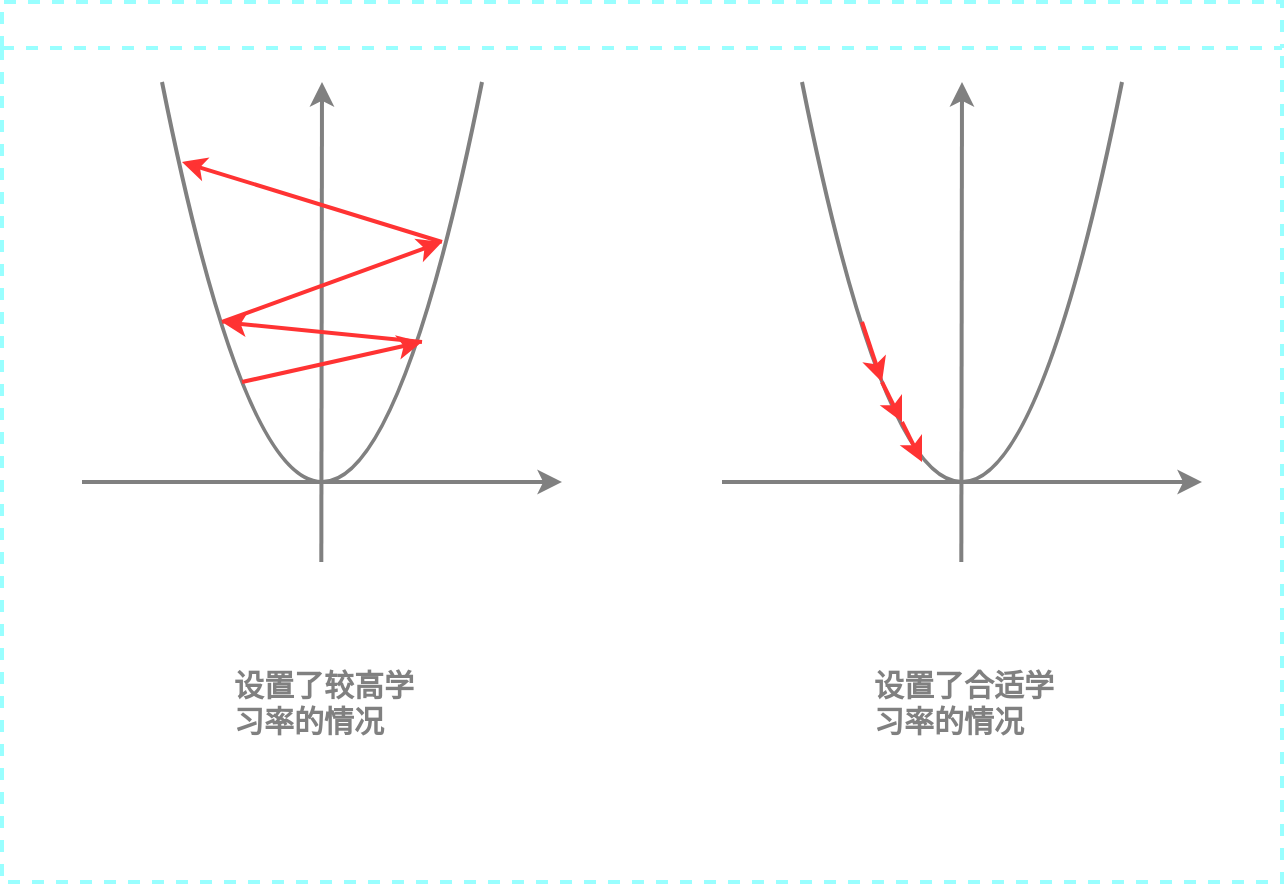 <mxfile>
    <diagram id="Zk6yQUMpaAom-31z0v0x" name="学习率">
        <mxGraphModel dx="898" dy="478" grid="1" gridSize="10" guides="1" tooltips="1" connect="1" arrows="1" fold="1" page="1" pageScale="1" pageWidth="827" pageHeight="1169" math="1" shadow="0">
            <root>
                <mxCell id="0"/>
                <mxCell id="1" parent="0"/>
                <mxCell id="S3y5FlrcWzzD0M4coy2o-1" value="" style="swimlane;whiteSpace=wrap;html=1;fontColor=#808080;dashed=1;strokeColor=#99FFFF;strokeWidth=2;fillColor=none;" vertex="1" parent="1">
                    <mxGeometry x="80" y="160" width="640" height="440" as="geometry"/>
                </mxCell>
                <mxCell id="S3y5FlrcWzzD0M4coy2o-9" value="" style="group" vertex="1" connectable="0" parent="S3y5FlrcWzzD0M4coy2o-1">
                    <mxGeometry x="40" y="40" width="240" height="400" as="geometry"/>
                </mxCell>
                <mxCell id="S3y5FlrcWzzD0M4coy2o-2" value="" style="endArrow=classic;html=1;fontColor=#808080;strokeColor=#808080;strokeWidth=2;" edge="1" parent="S3y5FlrcWzzD0M4coy2o-9">
                    <mxGeometry width="50" height="50" relative="1" as="geometry">
                        <mxPoint y="200" as="sourcePoint"/>
                        <mxPoint x="240" y="200" as="targetPoint"/>
                    </mxGeometry>
                </mxCell>
                <mxCell id="S3y5FlrcWzzD0M4coy2o-3" value="" style="endArrow=none;html=1;strokeColor=#808080;strokeWidth=2;fontColor=#808080;elbow=vertical;curved=1;" edge="1" parent="S3y5FlrcWzzD0M4coy2o-9">
                    <mxGeometry width="50" height="50" relative="1" as="geometry">
                        <mxPoint x="40" as="sourcePoint"/>
                        <mxPoint x="200" as="targetPoint"/>
                        <Array as="points">
                            <mxPoint x="120" y="400"/>
                        </Array>
                    </mxGeometry>
                </mxCell>
                <mxCell id="S3y5FlrcWzzD0M4coy2o-4" value="" style="endArrow=classic;html=1;strokeColor=#808080;strokeWidth=2;fontColor=#808080;" edge="1" parent="S3y5FlrcWzzD0M4coy2o-9">
                    <mxGeometry width="50" height="50" relative="1" as="geometry">
                        <mxPoint x="119.66" y="240" as="sourcePoint"/>
                        <mxPoint x="120" as="targetPoint"/>
                    </mxGeometry>
                </mxCell>
                <mxCell id="S3y5FlrcWzzD0M4coy2o-15" value="" style="endArrow=classic;html=1;rounded=0;strokeColor=#FF3333;strokeWidth=2;elbow=vertical;" edge="1" parent="S3y5FlrcWzzD0M4coy2o-9">
                    <mxGeometry width="50" height="50" relative="1" as="geometry">
                        <mxPoint x="80" y="150" as="sourcePoint"/>
                        <mxPoint x="170" y="130" as="targetPoint"/>
                    </mxGeometry>
                </mxCell>
                <mxCell id="S3y5FlrcWzzD0M4coy2o-16" value="" style="endArrow=classic;html=1;rounded=0;strokeColor=#FF3333;strokeWidth=2;elbow=vertical;" edge="1" parent="S3y5FlrcWzzD0M4coy2o-9">
                    <mxGeometry width="50" height="50" relative="1" as="geometry">
                        <mxPoint x="170" y="130" as="sourcePoint"/>
                        <mxPoint x="70" y="120" as="targetPoint"/>
                    </mxGeometry>
                </mxCell>
                <mxCell id="S3y5FlrcWzzD0M4coy2o-17" value="" style="endArrow=classic;html=1;rounded=0;strokeColor=#FF3333;strokeWidth=2;elbow=vertical;" edge="1" parent="S3y5FlrcWzzD0M4coy2o-9">
                    <mxGeometry width="50" height="50" relative="1" as="geometry">
                        <mxPoint x="70" y="120" as="sourcePoint"/>
                        <mxPoint x="180" y="80" as="targetPoint"/>
                    </mxGeometry>
                </mxCell>
                <mxCell id="S3y5FlrcWzzD0M4coy2o-18" value="" style="endArrow=classic;html=1;rounded=0;strokeColor=#FF3333;strokeWidth=2;elbow=vertical;" edge="1" parent="S3y5FlrcWzzD0M4coy2o-9">
                    <mxGeometry width="50" height="50" relative="1" as="geometry">
                        <mxPoint x="180" y="80" as="sourcePoint"/>
                        <mxPoint x="50" y="40" as="targetPoint"/>
                    </mxGeometry>
                </mxCell>
                <mxCell id="S3y5FlrcWzzD0M4coy2o-22" value="设置了较高学习率的情况" style="text;strokeColor=none;fillColor=none;align=left;verticalAlign=middle;spacingLeft=4;spacingRight=4;overflow=hidden;points=[[0,0.5],[1,0.5]];portConstraint=eastwest;rotatable=0;whiteSpace=wrap;html=1;strokeWidth=1;fontSize=15;fontColor=#808080;fontStyle=1" vertex="1" parent="S3y5FlrcWzzD0M4coy2o-9">
                    <mxGeometry x="70" y="270" width="100" height="80" as="geometry"/>
                </mxCell>
                <mxCell id="S3y5FlrcWzzD0M4coy2o-11" value="" style="group" vertex="1" connectable="0" parent="1">
                    <mxGeometry x="440" y="200" width="240" height="400" as="geometry"/>
                </mxCell>
                <mxCell id="S3y5FlrcWzzD0M4coy2o-12" value="" style="endArrow=classic;html=1;fontColor=#808080;strokeColor=#808080;strokeWidth=2;" edge="1" parent="S3y5FlrcWzzD0M4coy2o-11">
                    <mxGeometry width="50" height="50" relative="1" as="geometry">
                        <mxPoint y="200" as="sourcePoint"/>
                        <mxPoint x="240" y="200" as="targetPoint"/>
                    </mxGeometry>
                </mxCell>
                <mxCell id="S3y5FlrcWzzD0M4coy2o-13" value="" style="endArrow=none;html=1;strokeColor=#808080;strokeWidth=2;fontColor=#808080;elbow=vertical;curved=1;" edge="1" parent="S3y5FlrcWzzD0M4coy2o-11">
                    <mxGeometry width="50" height="50" relative="1" as="geometry">
                        <mxPoint x="40" as="sourcePoint"/>
                        <mxPoint x="200" as="targetPoint"/>
                        <Array as="points">
                            <mxPoint x="120" y="400"/>
                        </Array>
                    </mxGeometry>
                </mxCell>
                <mxCell id="S3y5FlrcWzzD0M4coy2o-14" value="" style="endArrow=classic;html=1;strokeColor=#808080;strokeWidth=2;fontColor=#808080;" edge="1" parent="S3y5FlrcWzzD0M4coy2o-11">
                    <mxGeometry width="50" height="50" relative="1" as="geometry">
                        <mxPoint x="119.66" y="240" as="sourcePoint"/>
                        <mxPoint x="120" as="targetPoint"/>
                    </mxGeometry>
                </mxCell>
                <mxCell id="S3y5FlrcWzzD0M4coy2o-19" value="" style="endArrow=classic;html=1;rounded=0;strokeColor=#FF3333;strokeWidth=2;elbow=vertical;" edge="1" parent="S3y5FlrcWzzD0M4coy2o-11">
                    <mxGeometry width="50" height="50" relative="1" as="geometry">
                        <mxPoint x="70" y="120" as="sourcePoint"/>
                        <mxPoint x="80" y="150" as="targetPoint"/>
                    </mxGeometry>
                </mxCell>
                <mxCell id="S3y5FlrcWzzD0M4coy2o-20" value="" style="endArrow=classic;html=1;rounded=0;strokeColor=#FF3333;strokeWidth=2;elbow=vertical;" edge="1" parent="S3y5FlrcWzzD0M4coy2o-11">
                    <mxGeometry width="50" height="50" relative="1" as="geometry">
                        <mxPoint x="80" y="150" as="sourcePoint"/>
                        <mxPoint x="90" y="170" as="targetPoint"/>
                    </mxGeometry>
                </mxCell>
                <mxCell id="S3y5FlrcWzzD0M4coy2o-21" value="" style="endArrow=classic;html=1;rounded=0;strokeColor=#FF3333;strokeWidth=2;elbow=vertical;" edge="1" parent="S3y5FlrcWzzD0M4coy2o-11">
                    <mxGeometry width="50" height="50" relative="1" as="geometry">
                        <mxPoint x="90" y="170" as="sourcePoint"/>
                        <mxPoint x="100" y="190" as="targetPoint"/>
                    </mxGeometry>
                </mxCell>
                <mxCell id="S3y5FlrcWzzD0M4coy2o-23" value="设置了合适学习率的情况" style="text;strokeColor=none;fillColor=none;align=left;verticalAlign=middle;spacingLeft=4;spacingRight=4;overflow=hidden;points=[[0,0.5],[1,0.5]];portConstraint=eastwest;rotatable=0;whiteSpace=wrap;html=1;strokeWidth=1;fontSize=15;fontColor=#808080;fontStyle=1" vertex="1" parent="S3y5FlrcWzzD0M4coy2o-11">
                    <mxGeometry x="70" y="270" width="100" height="80" as="geometry"/>
                </mxCell>
            </root>
        </mxGraphModel>
    </diagram>
    <diagram id="idB0SZCAzWGbATGg7l9t" name="y=x*x">
        <mxGraphModel dx="743" dy="396" grid="1" gridSize="10" guides="1" tooltips="1" connect="1" arrows="1" fold="1" page="1" pageScale="1" pageWidth="827" pageHeight="1169" math="1" shadow="0">
            <root>
                <mxCell id="0"/>
                <mxCell id="1" parent="0"/>
                <mxCell id="2VwTlzxWkHOZ0hE8vHZl-1" value="" style="swimlane;whiteSpace=wrap;html=1;fontColor=#808080;dashed=1;strokeColor=#99FFFF;strokeWidth=2;fillColor=none;" parent="1" vertex="1">
                    <mxGeometry x="80" y="160" width="320" height="220" as="geometry"/>
                </mxCell>
                <mxCell id="2VwTlzxWkHOZ0hE8vHZl-2" value="" style="endArrow=classic;html=1;fontColor=#808080;strokeColor=#808080;strokeWidth=2;" parent="2VwTlzxWkHOZ0hE8vHZl-1" edge="1">
                    <mxGeometry width="50" height="50" relative="1" as="geometry">
                        <mxPoint x="40" y="160" as="sourcePoint"/>
                        <mxPoint x="280" y="160" as="targetPoint"/>
                    </mxGeometry>
                </mxCell>
                <mxCell id="2VwTlzxWkHOZ0hE8vHZl-4" value="" style="endArrow=none;html=1;strokeColor=#808080;strokeWidth=2;fontColor=#808080;elbow=vertical;curved=1;" parent="2VwTlzxWkHOZ0hE8vHZl-1" edge="1">
                    <mxGeometry width="50" height="50" relative="1" as="geometry">
                        <mxPoint x="80" y="60" as="sourcePoint"/>
                        <mxPoint x="240" y="60" as="targetPoint"/>
                        <Array as="points">
                            <mxPoint x="160" y="260"/>
                        </Array>
                    </mxGeometry>
                </mxCell>
                <mxCell id="2VwTlzxWkHOZ0hE8vHZl-3" value="" style="endArrow=classic;html=1;strokeColor=#808080;strokeWidth=2;fontColor=#808080;" parent="2VwTlzxWkHOZ0hE8vHZl-1" edge="1">
                    <mxGeometry width="50" height="50" relative="1" as="geometry">
                        <mxPoint x="159.5" y="200" as="sourcePoint"/>
                        <mxPoint x="159.5" y="40" as="targetPoint"/>
                    </mxGeometry>
                </mxCell>
                <mxCell id="5" value="" style="endArrow=none;html=1;rounded=0;strokeColor=#FF3333;elbow=vertical;endFill=0;strokeWidth=2;" edge="1" parent="2VwTlzxWkHOZ0hE8vHZl-1">
                    <mxGeometry width="50" height="50" relative="1" as="geometry">
                        <mxPoint x="250" y="40" as="sourcePoint"/>
                        <mxPoint x="180" y="190" as="targetPoint"/>
                    </mxGeometry>
                </mxCell>
                <mxCell id="3" value="" style="endArrow=none;html=1;fillColor=#008a00;strokeColor=#007FFF;edgeStyle=elbowEdgeStyle;elbow=vertical;rounded=0;strokeWidth=2;" edge="1" parent="2VwTlzxWkHOZ0hE8vHZl-1">
                    <mxGeometry width="50" height="50" relative="1" as="geometry">
                        <mxPoint x="230" y="160" as="sourcePoint"/>
                        <mxPoint x="160" y="80" as="targetPoint"/>
                        <Array as="points">
                            <mxPoint x="200" y="80"/>
                        </Array>
                    </mxGeometry>
                </mxCell>
            </root>
        </mxGraphModel>
    </diagram>
    <diagram id="yr7uuZneJjBzKifqS-zb" name="relu">
        <mxGraphModel dx="1077" dy="574" grid="1" gridSize="10" guides="1" tooltips="1" connect="1" arrows="1" fold="1" page="1" pageScale="1" pageWidth="827" pageHeight="1169" math="0" shadow="0">
            <root>
                <mxCell id="0"/>
                <mxCell id="1" parent="0"/>
                <mxCell id="jQyrwwMAxcOkFicoT2TN-4" value="Relu" style="swimlane;whiteSpace=wrap;html=1;fillColor=none;strokeColor=#99FFFF;strokeWidth=2;dashed=1;fontColor=#808080;" parent="1" vertex="1">
                    <mxGeometry x="150" y="120" width="260" height="220" as="geometry"/>
                </mxCell>
                <mxCell id="jQyrwwMAxcOkFicoT2TN-1" value="" style="endArrow=classic;html=1;strokeColor=#808080;strokeWidth=3;" parent="jQyrwwMAxcOkFicoT2TN-4" edge="1">
                    <mxGeometry width="50" height="50" relative="1" as="geometry">
                        <mxPoint x="30" y="120" as="sourcePoint"/>
                        <mxPoint x="230" y="120" as="targetPoint"/>
                    </mxGeometry>
                </mxCell>
                <mxCell id="jQyrwwMAxcOkFicoT2TN-3" value="" style="endArrow=classic;html=1;strokeColor=#808080;strokeWidth=3;" parent="jQyrwwMAxcOkFicoT2TN-4" edge="1">
                    <mxGeometry width="50" height="50" relative="1" as="geometry">
                        <mxPoint x="130" y="200" as="sourcePoint"/>
                        <mxPoint x="130" y="40" as="targetPoint"/>
                    </mxGeometry>
                </mxCell>
                <mxCell id="jQyrwwMAxcOkFicoT2TN-5" value="" style="endArrow=none;html=1;strokeColor=#001DBC;strokeWidth=3;fillColor=#0050ef;jumpSize=6;" parent="jQyrwwMAxcOkFicoT2TN-4" edge="1">
                    <mxGeometry width="50" height="50" relative="1" as="geometry">
                        <mxPoint x="50" y="120" as="sourcePoint"/>
                        <mxPoint x="210" y="40" as="targetPoint"/>
                        <Array as="points">
                            <mxPoint x="130" y="120"/>
                        </Array>
                    </mxGeometry>
                </mxCell>
                <mxCell id="jQyrwwMAxcOkFicoT2TN-7" value="x&amp;nbsp; &amp;nbsp; if x &amp;gt;0&lt;br style=&quot;font-size: 12px;&quot;&gt;0&amp;nbsp; &amp;nbsp; if x ≤0" style="text;html=1;strokeColor=none;fillColor=none;align=center;verticalAlign=middle;whiteSpace=wrap;rounded=0;dashed=1;strokeWidth=2;fontColor=#808080;fontStyle=0;fontSize=12;" parent="jQyrwwMAxcOkFicoT2TN-4" vertex="1">
                    <mxGeometry x="193" y="150" width="60" height="30" as="geometry"/>
                </mxCell>
                <mxCell id="jQyrwwMAxcOkFicoT2TN-8" value="Relu(x) =" style="text;strokeColor=none;fillColor=none;align=left;verticalAlign=middle;spacingLeft=4;spacingRight=4;overflow=hidden;points=[[0,0.5],[1,0.5]];portConstraint=eastwest;rotatable=0;whiteSpace=wrap;html=1;dashed=1;strokeWidth=2;fontColor=#808080;fontStyle=0;fontSize=12;" parent="jQyrwwMAxcOkFicoT2TN-4" vertex="1">
                    <mxGeometry x="133" y="150" width="60" height="30" as="geometry"/>
                </mxCell>
            </root>
        </mxGraphModel>
    </diagram>
    <diagram id="VnzvCSK2w8AMzN_1SQZi" name="突触">
        <mxGraphModel dx="1077" dy="574" grid="1" gridSize="10" guides="1" tooltips="1" connect="1" arrows="1" fold="1" page="1" pageScale="1" pageWidth="827" pageHeight="1169" math="0" shadow="0">
            <root>
                <mxCell id="0"/>
                <mxCell id="1" parent="0"/>
                <mxCell id="dWwJxf6PCwlsj2Vy-38w-5" value="突触结构" style="swimlane;whiteSpace=wrap;html=1;labelBackgroundColor=none;strokeColor=#99FFFF;strokeWidth=2;fontSize=18;fontColor=#808080;fillColor=none;dashed=1;" parent="1" vertex="1">
                    <mxGeometry x="160" y="140" width="330" height="200" as="geometry">
                        <mxRectangle x="60" y="120" width="110" height="40" as="alternateBounds"/>
                    </mxGeometry>
                </mxCell>
                <mxCell id="dWwJxf6PCwlsj2Vy-38w-1" value="前神经元" style="ellipse;whiteSpace=wrap;html=1;aspect=fixed;labelBackgroundColor=none;strokeColor=#999999;strokeWidth=2;fontSize=18;fontColor=#808080;fillColor=none;" parent="dWwJxf6PCwlsj2Vy-38w-5" vertex="1">
                    <mxGeometry x="10" y="70" width="80" height="80" as="geometry"/>
                </mxCell>
                <mxCell id="dWwJxf6PCwlsj2Vy-38w-2" value="后神经元" style="ellipse;whiteSpace=wrap;html=1;aspect=fixed;labelBackgroundColor=none;strokeColor=#999999;strokeWidth=2;fontSize=18;fontColor=#808080;fillColor=none;" parent="dWwJxf6PCwlsj2Vy-38w-5" vertex="1">
                    <mxGeometry x="240" y="70" width="80" height="80" as="geometry"/>
                </mxCell>
                <mxCell id="dWwJxf6PCwlsj2Vy-38w-3" style="edgeStyle=none;rounded=1;html=1;entryX=0;entryY=0.5;entryDx=0;entryDy=0;labelBackgroundColor=none;strokeColor=#808080;strokeWidth=3;fontSize=18;fontColor=#808080;endArrow=none;endFill=0;endSize=0;" parent="dWwJxf6PCwlsj2Vy-38w-5" source="dWwJxf6PCwlsj2Vy-38w-1" target="dWwJxf6PCwlsj2Vy-38w-2" edge="1">
                    <mxGeometry relative="1" as="geometry"/>
                </mxCell>
                <mxCell id="dWwJxf6PCwlsj2Vy-38w-4" value="权重" style="edgeLabel;html=1;align=center;verticalAlign=middle;resizable=0;points=[];fontSize=18;fontColor=#808080;labelBackgroundColor=none;" parent="dWwJxf6PCwlsj2Vy-38w-3" vertex="1" connectable="0">
                    <mxGeometry x="-0.162" y="-2" relative="1" as="geometry">
                        <mxPoint x="17" y="-22" as="offset"/>
                    </mxGeometry>
                </mxCell>
            </root>
        </mxGraphModel>
    </diagram>
    <diagram id="ReRQX-fV1ZSwccExky8u" name="神经元">
        <mxGraphModel dx="898" dy="478" grid="1" gridSize="10" guides="1" tooltips="1" connect="1" arrows="1" fold="1" page="1" pageScale="1" pageWidth="827" pageHeight="1169" math="0" shadow="0">
            <root>
                <mxCell id="0"/>
                <mxCell id="1" parent="0"/>
                <mxCell id="JxyiwV4gHobnJteTHhh9-1" value="神经元" style="swimlane;whiteSpace=wrap;html=1;dashed=1;labelBackgroundColor=none;strokeColor=#99FFFF;strokeWidth=2;fontSize=18;fontColor=#808080;fillColor=none;" vertex="1" parent="1">
                    <mxGeometry x="149" y="130" width="530" height="200" as="geometry"/>
                </mxCell>
                <mxCell id="QyrgYZwFYmJlR9dGvTJ4-6" value="输入1" style="rounded=0;whiteSpace=wrap;html=1;strokeColor=#808080;strokeWidth=1;fontColor=#999999;fillColor=none;dashed=1;" vertex="1" parent="JxyiwV4gHobnJteTHhh9-1">
                    <mxGeometry x="20" y="40" width="40" height="30" as="geometry"/>
                </mxCell>
                <mxCell id="QyrgYZwFYmJlR9dGvTJ4-7" value="输入2" style="rounded=0;whiteSpace=wrap;html=1;strokeColor=#808080;strokeWidth=1;fontColor=#999999;fillColor=none;dashed=1;" vertex="1" parent="JxyiwV4gHobnJteTHhh9-1">
                    <mxGeometry x="20" y="95" width="40" height="30" as="geometry"/>
                </mxCell>
                <mxCell id="QyrgYZwFYmJlR9dGvTJ4-8" value="输入3" style="rounded=0;whiteSpace=wrap;html=1;strokeColor=#808080;strokeWidth=1;fontColor=#999999;fillColor=none;dashed=1;" vertex="1" parent="JxyiwV4gHobnJteTHhh9-1">
                    <mxGeometry x="20" y="150" width="40" height="30" as="geometry"/>
                </mxCell>
                <mxCell id="QyrgYZwFYmJlR9dGvTJ4-1" value="求和" style="ellipse;whiteSpace=wrap;html=1;aspect=fixed;strokeColor=#b46504;strokeWidth=1;fillColor=#fad7ac;fontColor=#000000;fontStyle=1;fontSize=18;" vertex="1" parent="JxyiwV4gHobnJteTHhh9-1">
                    <mxGeometry x="180" y="70" width="80" height="80" as="geometry"/>
                </mxCell>
                <mxCell id="QyrgYZwFYmJlR9dGvTJ4-13" value="激活函数" style="rounded=0;whiteSpace=wrap;html=1;strokeColor=#808080;strokeWidth=1;fontColor=#999999;fillColor=none;dashed=1;" vertex="1" parent="JxyiwV4gHobnJteTHhh9-1">
                    <mxGeometry x="290" y="95" width="76" height="30" as="geometry"/>
                </mxCell>
                <mxCell id="QyrgYZwFYmJlR9dGvTJ4-15" value="输出值" style="rounded=0;whiteSpace=wrap;html=1;strokeColor=#808080;strokeWidth=1;fontColor=#999999;fillColor=none;dashed=1;" vertex="1" parent="JxyiwV4gHobnJteTHhh9-1">
                    <mxGeometry x="460" y="95" width="50" height="30" as="geometry"/>
                </mxCell>
                <mxCell id="QyrgYZwFYmJlR9dGvTJ4-2" style="edgeStyle=none;rounded=1;html=1;strokeColor=#808080;strokeWidth=3;fontColor=#999999;endArrow=none;endFill=0;endSize=0;exitX=0;exitY=0.5;exitDx=0;exitDy=0;labelBackgroundColor=none;" edge="1" parent="JxyiwV4gHobnJteTHhh9-1" source="QyrgYZwFYmJlR9dGvTJ4-1" target="QyrgYZwFYmJlR9dGvTJ4-6">
                    <mxGeometry relative="1" as="geometry">
                        <mxPoint x="80" y="50" as="targetPoint"/>
                    </mxGeometry>
                </mxCell>
                <mxCell id="QyrgYZwFYmJlR9dGvTJ4-9" value="权重1" style="edgeLabel;html=1;align=center;verticalAlign=middle;resizable=0;points=[];fontColor=#999999;labelBackgroundColor=none;" vertex="1" connectable="0" parent="QyrgYZwFYmJlR9dGvTJ4-2">
                    <mxGeometry x="-0.155" relative="1" as="geometry">
                        <mxPoint x="-19" y="-20" as="offset"/>
                    </mxGeometry>
                </mxCell>
                <mxCell id="QyrgYZwFYmJlR9dGvTJ4-4" style="edgeStyle=none;rounded=1;html=1;exitX=0;exitY=0.5;exitDx=0;exitDy=0;strokeColor=#808080;strokeWidth=3;fontColor=#999999;endArrow=none;endFill=0;endSize=0;labelBackgroundColor=none;" edge="1" parent="JxyiwV4gHobnJteTHhh9-1" source="QyrgYZwFYmJlR9dGvTJ4-1" target="QyrgYZwFYmJlR9dGvTJ4-7">
                    <mxGeometry relative="1" as="geometry">
                        <mxPoint x="80" y="110" as="targetPoint"/>
                    </mxGeometry>
                </mxCell>
                <mxCell id="QyrgYZwFYmJlR9dGvTJ4-10" value="权重2" style="edgeLabel;html=1;align=center;verticalAlign=middle;resizable=0;points=[];fontColor=#999999;labelBackgroundColor=none;" vertex="1" connectable="0" parent="QyrgYZwFYmJlR9dGvTJ4-4">
                    <mxGeometry x="0.16" y="-1" relative="1" as="geometry">
                        <mxPoint y="-9" as="offset"/>
                    </mxGeometry>
                </mxCell>
                <mxCell id="QyrgYZwFYmJlR9dGvTJ4-5" style="edgeStyle=none;rounded=1;html=1;exitX=0;exitY=0.5;exitDx=0;exitDy=0;strokeColor=#808080;strokeWidth=3;fontColor=#999999;endArrow=none;endFill=0;endSize=0;labelBackgroundColor=none;" edge="1" parent="JxyiwV4gHobnJteTHhh9-1" source="QyrgYZwFYmJlR9dGvTJ4-1" target="QyrgYZwFYmJlR9dGvTJ4-8">
                    <mxGeometry relative="1" as="geometry">
                        <mxPoint x="80" y="170" as="targetPoint"/>
                    </mxGeometry>
                </mxCell>
                <mxCell id="QyrgYZwFYmJlR9dGvTJ4-11" value="权重3" style="edgeLabel;html=1;align=center;verticalAlign=middle;resizable=0;points=[];fontColor=#999999;labelBackgroundColor=none;" vertex="1" connectable="0" parent="QyrgYZwFYmJlR9dGvTJ4-5">
                    <mxGeometry x="0.157" relative="1" as="geometry">
                        <mxPoint y="-12" as="offset"/>
                    </mxGeometry>
                </mxCell>
                <mxCell id="QyrgYZwFYmJlR9dGvTJ4-12" style="edgeStyle=none;rounded=1;html=1;exitX=1;exitY=0.5;exitDx=0;exitDy=0;strokeColor=#808080;strokeWidth=3;fontColor=#999999;endArrow=none;endFill=0;endSize=0;" edge="1" parent="JxyiwV4gHobnJteTHhh9-1" source="QyrgYZwFYmJlR9dGvTJ4-1" target="QyrgYZwFYmJlR9dGvTJ4-13">
                    <mxGeometry relative="1" as="geometry">
                        <mxPoint x="300" y="110.333" as="targetPoint"/>
                    </mxGeometry>
                </mxCell>
                <mxCell id="QyrgYZwFYmJlR9dGvTJ4-14" style="edgeStyle=none;rounded=1;html=1;strokeColor=#808080;strokeWidth=3;fontColor=#999999;endArrow=none;endFill=0;endSize=0;labelBackgroundColor=none;" edge="1" parent="JxyiwV4gHobnJteTHhh9-1" source="QyrgYZwFYmJlR9dGvTJ4-13" target="QyrgYZwFYmJlR9dGvTJ4-15">
                    <mxGeometry relative="1" as="geometry">
                        <mxPoint x="400" y="110" as="targetPoint"/>
                    </mxGeometry>
                </mxCell>
                <mxCell id="QyrgYZwFYmJlR9dGvTJ4-16" value="偏置值" style="edgeLabel;html=1;align=center;verticalAlign=middle;resizable=0;points=[];fontColor=#999999;labelBackgroundColor=none;" vertex="1" connectable="0" parent="QyrgYZwFYmJlR9dGvTJ4-14">
                    <mxGeometry x="0.395" y="1" relative="1" as="geometry">
                        <mxPoint x="-22" y="-9" as="offset"/>
                    </mxGeometry>
                </mxCell>
            </root>
        </mxGraphModel>
    </diagram>
    <diagram id="DrmQWHi-Lp5L_DknBuGU" name="神经网络">
        <mxGraphModel dx="743" dy="396" grid="1" gridSize="10" guides="1" tooltips="1" connect="1" arrows="1" fold="1" page="1" pageScale="1" pageWidth="827" pageHeight="1169" math="0" shadow="0">
            <root>
                <mxCell id="0"/>
                <mxCell id="1" parent="0"/>
                <mxCell id="43" value="bp神经网络" style="swimlane;whiteSpace=wrap;html=1;dashed=1;strokeColor=#99FFFF;fillColor=none;fontColor=#999999;strokeWidth=2;perimeterSpacing=0;" vertex="1" parent="1">
                    <mxGeometry x="50" y="60" width="330" height="270" as="geometry">
                        <mxRectangle x="130" y="140" width="100" height="30" as="alternateBounds"/>
                    </mxGeometry>
                </mxCell>
                <mxCell id="40" value="输入层" style="swimlane;whiteSpace=wrap;html=1;dashed=1;strokeColor=#99FF33;fillColor=none;fontColor=#999999;swimlaneFillColor=none;strokeWidth=2;" vertex="1" parent="43">
                    <mxGeometry x="40" y="40" width="50" height="210" as="geometry">
                        <mxRectangle x="170" y="195" width="80" height="30" as="alternateBounds"/>
                    </mxGeometry>
                </mxCell>
                <mxCell id="3" value="" style="ellipse;whiteSpace=wrap;html=1;aspect=fixed;strokeColor=#2D7600;fillColor=#60a917;fontColor=#ffffff;" vertex="1" parent="40">
                    <mxGeometry y="60" width="50" height="50" as="geometry"/>
                </mxCell>
                <mxCell id="4" value="" style="ellipse;whiteSpace=wrap;html=1;aspect=fixed;fillColor=#60a917;fontColor=#ffffff;strokeColor=#2D7600;" vertex="1" parent="40">
                    <mxGeometry y="120" width="50" height="50" as="geometry"/>
                </mxCell>
                <mxCell id="41" value="隐藏层" style="swimlane;whiteSpace=wrap;html=1;dashed=1;strokeColor=#99FF33;fillColor=none;fontColor=#999999;swimlaneFillColor=none;strokeWidth=2;" vertex="1" parent="43">
                    <mxGeometry x="140" y="40" width="50" height="210" as="geometry"/>
                </mxCell>
                <mxCell id="6" value="" style="ellipse;whiteSpace=wrap;html=1;aspect=fixed;fillColor=#647687;fontColor=#ffffff;strokeColor=#314354;" vertex="1" parent="41">
                    <mxGeometry y="30" width="50" height="50" as="geometry"/>
                </mxCell>
                <mxCell id="7" value="" style="ellipse;whiteSpace=wrap;html=1;aspect=fixed;fillColor=#647687;fontColor=#ffffff;strokeColor=#314354;" vertex="1" parent="41">
                    <mxGeometry y="90" width="50" height="50" as="geometry"/>
                </mxCell>
                <mxCell id="8" value="" style="ellipse;whiteSpace=wrap;html=1;aspect=fixed;fillColor=#647687;fontColor=#ffffff;strokeColor=#314354;" vertex="1" parent="41">
                    <mxGeometry y="150" width="50" height="50" as="geometry"/>
                </mxCell>
                <mxCell id="21" style="edgeStyle=none;html=1;entryX=0;entryY=0.5;entryDx=0;entryDy=0;strokeColor=#808080;rounded=1;endArrow=none;endFill=0;exitX=1;exitY=0.5;exitDx=0;exitDy=0;fontStyle=0;strokeWidth=2;" edge="1" parent="43" source="3" target="6">
                    <mxGeometry relative="1" as="geometry"/>
                </mxCell>
                <mxCell id="27" style="edgeStyle=none;rounded=1;html=1;entryX=0;entryY=0.5;entryDx=0;entryDy=0;strokeColor=#808080;strokeWidth=2;endArrow=none;endFill=0;endSize=0;exitX=1;exitY=0.5;exitDx=0;exitDy=0;fontStyle=0" edge="1" parent="43" source="4" target="6">
                    <mxGeometry relative="1" as="geometry"/>
                </mxCell>
                <mxCell id="25" style="edgeStyle=none;rounded=1;html=1;entryX=0;entryY=0.5;entryDx=0;entryDy=0;strokeColor=#808080;strokeWidth=2;endArrow=none;endFill=0;endSize=0;exitX=1;exitY=0.5;exitDx=0;exitDy=0;fontStyle=0" edge="1" parent="43" source="3" target="7">
                    <mxGeometry relative="1" as="geometry"/>
                </mxCell>
                <mxCell id="29" style="edgeStyle=none;rounded=1;html=1;exitX=1;exitY=0.5;exitDx=0;exitDy=0;entryX=0;entryY=0.5;entryDx=0;entryDy=0;strokeColor=#808080;strokeWidth=2;endArrow=none;endFill=0;endSize=0;fontStyle=0" edge="1" parent="43" source="4" target="7">
                    <mxGeometry relative="1" as="geometry"/>
                </mxCell>
                <mxCell id="26" style="edgeStyle=none;rounded=1;html=1;entryX=0;entryY=0.5;entryDx=0;entryDy=0;strokeColor=#808080;strokeWidth=2;endArrow=none;endFill=0;endSize=0;exitX=1;exitY=0.5;exitDx=0;exitDy=0;fontStyle=0" edge="1" parent="43" source="3" target="8">
                    <mxGeometry relative="1" as="geometry"/>
                </mxCell>
                <mxCell id="30" style="edgeStyle=none;rounded=1;html=1;exitX=1;exitY=0.5;exitDx=0;exitDy=0;entryX=0;entryY=0.5;entryDx=0;entryDy=0;strokeColor=#808080;strokeWidth=2;endArrow=none;endFill=0;endSize=0;fontStyle=0" edge="1" parent="43" source="4" target="8">
                    <mxGeometry relative="1" as="geometry"/>
                </mxCell>
                <mxCell id="42" value="输出层" style="swimlane;whiteSpace=wrap;html=1;dashed=1;strokeColor=#99FF33;fillColor=none;fontColor=#999999;swimlaneFillColor=none;strokeWidth=2;" vertex="1" parent="43">
                    <mxGeometry x="240" y="40" width="50" height="210" as="geometry"/>
                </mxCell>
                <mxCell id="9" value="" style="ellipse;whiteSpace=wrap;html=1;aspect=fixed;fillColor=#d80073;fontColor=#ffffff;strokeColor=#A50040;" vertex="1" parent="42">
                    <mxGeometry y="90" width="50" height="50" as="geometry"/>
                </mxCell>
                <mxCell id="31" style="edgeStyle=none;rounded=1;html=1;exitX=1;exitY=0.5;exitDx=0;exitDy=0;entryX=0;entryY=0.5;entryDx=0;entryDy=0;strokeColor=#808080;strokeWidth=2;endArrow=none;endFill=0;endSize=0;fontStyle=0" edge="1" parent="43" source="6" target="9">
                    <mxGeometry relative="1" as="geometry"/>
                </mxCell>
                <mxCell id="32" style="edgeStyle=none;rounded=1;html=1;exitX=1;exitY=0.5;exitDx=0;exitDy=0;entryX=0;entryY=0.5;entryDx=0;entryDy=0;strokeColor=#808080;strokeWidth=2;endArrow=none;endFill=0;endSize=0;fontStyle=0" edge="1" parent="43" source="7" target="9">
                    <mxGeometry relative="1" as="geometry"/>
                </mxCell>
                <mxCell id="33" style="edgeStyle=none;rounded=1;html=1;exitX=1;exitY=0.5;exitDx=0;exitDy=0;entryX=0;entryY=0.5;entryDx=0;entryDy=0;strokeColor=#808080;strokeWidth=2;endArrow=none;endFill=0;endSize=0;fontStyle=0" edge="1" parent="43" source="8" target="9">
                    <mxGeometry relative="1" as="geometry"/>
                </mxCell>
            </root>
        </mxGraphModel>
    </diagram>
</mxfile>